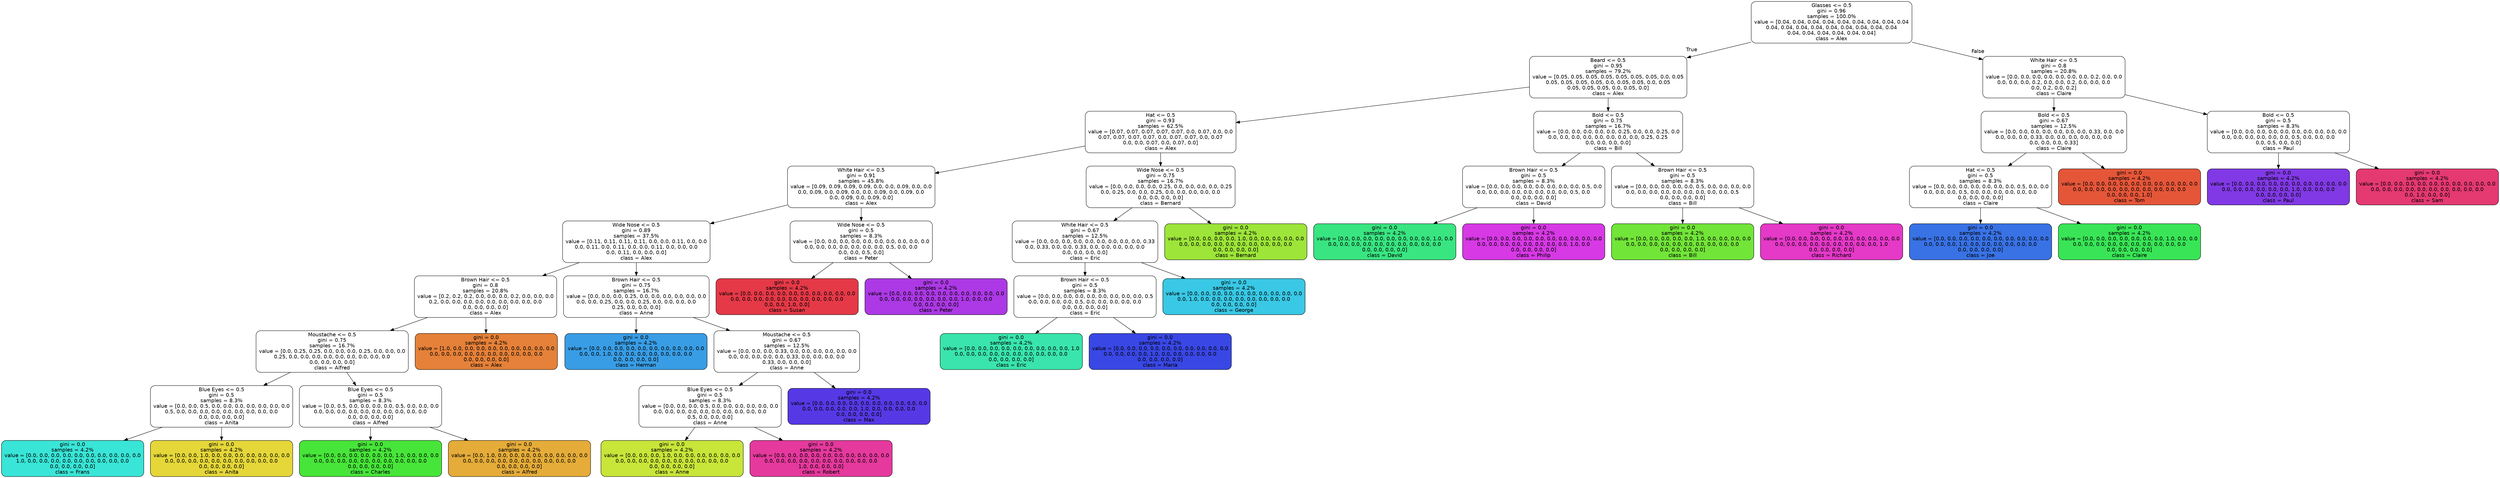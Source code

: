 digraph Tree {
node [shape=box, style="filled, rounded", color="black", fontname="helvetica"] ;
edge [fontname="helvetica"] ;
0 [label="Glasses <= 0.5\ngini = 0.96\nsamples = 100.0%\nvalue = [0.04, 0.04, 0.04, 0.04, 0.04, 0.04, 0.04, 0.04, 0.04\n0.04, 0.04, 0.04, 0.04, 0.04, 0.04, 0.04, 0.04, 0.04\n0.04, 0.04, 0.04, 0.04, 0.04, 0.04]\nclass = Alex", fillcolor="#ffffff"] ;
1 [label="Beard <= 0.5\ngini = 0.95\nsamples = 79.2%\nvalue = [0.05, 0.05, 0.05, 0.05, 0.05, 0.05, 0.05, 0.0, 0.05\n0.05, 0.05, 0.05, 0.05, 0.0, 0.05, 0.05, 0.0, 0.05\n0.05, 0.05, 0.05, 0.0, 0.05, 0.0]\nclass = Alex", fillcolor="#ffffff"] ;
0 -> 1 [labeldistance=2.5, labelangle=45, headlabel="True"] ;
2 [label="Hat <= 0.5\ngini = 0.93\nsamples = 62.5%\nvalue = [0.07, 0.07, 0.07, 0.07, 0.07, 0.0, 0.07, 0.0, 0.0\n0.07, 0.07, 0.07, 0.07, 0.0, 0.07, 0.07, 0.0, 0.07\n0.0, 0.0, 0.07, 0.0, 0.07, 0.0]\nclass = Alex", fillcolor="#ffffff"] ;
1 -> 2 ;
3 [label="White Hair <= 0.5\ngini = 0.91\nsamples = 45.8%\nvalue = [0.09, 0.09, 0.09, 0.09, 0.0, 0.0, 0.09, 0.0, 0.0\n0.0, 0.09, 0.0, 0.09, 0.0, 0.0, 0.09, 0.0, 0.09, 0.0\n0.0, 0.09, 0.0, 0.09, 0.0]\nclass = Alex", fillcolor="#ffffff"] ;
2 -> 3 ;
4 [label="Wide Nose <= 0.5\ngini = 0.89\nsamples = 37.5%\nvalue = [0.11, 0.11, 0.11, 0.11, 0.0, 0.0, 0.11, 0.0, 0.0\n0.0, 0.11, 0.0, 0.11, 0.0, 0.0, 0.11, 0.0, 0.0, 0.0\n0.0, 0.11, 0.0, 0.0, 0.0]\nclass = Alex", fillcolor="#ffffff"] ;
3 -> 4 ;
5 [label="Brown Hair <= 0.5\ngini = 0.8\nsamples = 20.8%\nvalue = [0.2, 0.2, 0.2, 0.0, 0.0, 0.0, 0.2, 0.0, 0.0, 0.0\n0.2, 0.0, 0.0, 0.0, 0.0, 0.0, 0.0, 0.0, 0.0, 0.0\n0.0, 0.0, 0.0, 0.0]\nclass = Alex", fillcolor="#ffffff"] ;
4 -> 5 ;
6 [label="Moustache <= 0.5\ngini = 0.75\nsamples = 16.7%\nvalue = [0.0, 0.25, 0.25, 0.0, 0.0, 0.0, 0.25, 0.0, 0.0, 0.0\n0.25, 0.0, 0.0, 0.0, 0.0, 0.0, 0.0, 0.0, 0.0, 0.0\n0.0, 0.0, 0.0, 0.0]\nclass = Alfred", fillcolor="#ffffff"] ;
5 -> 6 ;
7 [label="Blue Eyes <= 0.5\ngini = 0.5\nsamples = 8.3%\nvalue = [0.0, 0.0, 0.5, 0.0, 0.0, 0.0, 0.0, 0.0, 0.0, 0.0\n0.5, 0.0, 0.0, 0.0, 0.0, 0.0, 0.0, 0.0, 0.0, 0.0\n0.0, 0.0, 0.0, 0.0]\nclass = Anita", fillcolor="#ffffff"] ;
6 -> 7 ;
8 [label="gini = 0.0\nsamples = 4.2%\nvalue = [0.0, 0.0, 0.0, 0.0, 0.0, 0.0, 0.0, 0.0, 0.0, 0.0\n1.0, 0.0, 0.0, 0.0, 0.0, 0.0, 0.0, 0.0, 0.0, 0.0\n0.0, 0.0, 0.0, 0.0]\nclass = Frans", fillcolor="#39e5d7"] ;
7 -> 8 ;
9 [label="gini = 0.0\nsamples = 4.2%\nvalue = [0.0, 0.0, 1.0, 0.0, 0.0, 0.0, 0.0, 0.0, 0.0, 0.0\n0.0, 0.0, 0.0, 0.0, 0.0, 0.0, 0.0, 0.0, 0.0, 0.0\n0.0, 0.0, 0.0, 0.0]\nclass = Anita", fillcolor="#e5d739"] ;
7 -> 9 ;
10 [label="Blue Eyes <= 0.5\ngini = 0.5\nsamples = 8.3%\nvalue = [0.0, 0.5, 0.0, 0.0, 0.0, 0.0, 0.5, 0.0, 0.0, 0.0\n0.0, 0.0, 0.0, 0.0, 0.0, 0.0, 0.0, 0.0, 0.0, 0.0\n0.0, 0.0, 0.0, 0.0]\nclass = Alfred", fillcolor="#ffffff"] ;
6 -> 10 ;
11 [label="gini = 0.0\nsamples = 4.2%\nvalue = [0.0, 0.0, 0.0, 0.0, 0.0, 0.0, 1.0, 0.0, 0.0, 0.0\n0.0, 0.0, 0.0, 0.0, 0.0, 0.0, 0.0, 0.0, 0.0, 0.0\n0.0, 0.0, 0.0, 0.0]\nclass = Charles", fillcolor="#47e539"] ;
10 -> 11 ;
12 [label="gini = 0.0\nsamples = 4.2%\nvalue = [0.0, 1.0, 0.0, 0.0, 0.0, 0.0, 0.0, 0.0, 0.0, 0.0\n0.0, 0.0, 0.0, 0.0, 0.0, 0.0, 0.0, 0.0, 0.0, 0.0\n0.0, 0.0, 0.0, 0.0]\nclass = Alfred", fillcolor="#e5ac39"] ;
10 -> 12 ;
13 [label="gini = 0.0\nsamples = 4.2%\nvalue = [1.0, 0.0, 0.0, 0.0, 0.0, 0.0, 0.0, 0.0, 0.0, 0.0\n0.0, 0.0, 0.0, 0.0, 0.0, 0.0, 0.0, 0.0, 0.0, 0.0\n0.0, 0.0, 0.0, 0.0]\nclass = Alex", fillcolor="#e58139"] ;
5 -> 13 ;
14 [label="Brown Hair <= 0.5\ngini = 0.75\nsamples = 16.7%\nvalue = [0.0, 0.0, 0.0, 0.25, 0.0, 0.0, 0.0, 0.0, 0.0, 0.0\n0.0, 0.0, 0.25, 0.0, 0.0, 0.25, 0.0, 0.0, 0.0, 0.0\n0.25, 0.0, 0.0, 0.0]\nclass = Anne", fillcolor="#ffffff"] ;
4 -> 14 ;
15 [label="gini = 0.0\nsamples = 4.2%\nvalue = [0.0, 0.0, 0.0, 0.0, 0.0, 0.0, 0.0, 0.0, 0.0, 0.0\n0.0, 0.0, 1.0, 0.0, 0.0, 0.0, 0.0, 0.0, 0.0, 0.0\n0.0, 0.0, 0.0, 0.0]\nclass = Herman", fillcolor="#399de5"] ;
14 -> 15 ;
16 [label="Moustache <= 0.5\ngini = 0.67\nsamples = 12.5%\nvalue = [0.0, 0.0, 0.0, 0.33, 0.0, 0.0, 0.0, 0.0, 0.0, 0.0\n0.0, 0.0, 0.0, 0.0, 0.0, 0.33, 0.0, 0.0, 0.0, 0.0\n0.33, 0.0, 0.0, 0.0]\nclass = Anne", fillcolor="#ffffff"] ;
14 -> 16 ;
17 [label="Blue Eyes <= 0.5\ngini = 0.5\nsamples = 8.3%\nvalue = [0.0, 0.0, 0.0, 0.5, 0.0, 0.0, 0.0, 0.0, 0.0, 0.0\n0.0, 0.0, 0.0, 0.0, 0.0, 0.0, 0.0, 0.0, 0.0, 0.0\n0.5, 0.0, 0.0, 0.0]\nclass = Anne", fillcolor="#ffffff"] ;
16 -> 17 ;
18 [label="gini = 0.0\nsamples = 4.2%\nvalue = [0.0, 0.0, 0.0, 1.0, 0.0, 0.0, 0.0, 0.0, 0.0, 0.0\n0.0, 0.0, 0.0, 0.0, 0.0, 0.0, 0.0, 0.0, 0.0, 0.0\n0.0, 0.0, 0.0, 0.0]\nclass = Anne", fillcolor="#c8e539"] ;
17 -> 18 ;
19 [label="gini = 0.0\nsamples = 4.2%\nvalue = [0.0, 0.0, 0.0, 0.0, 0.0, 0.0, 0.0, 0.0, 0.0, 0.0\n0.0, 0.0, 0.0, 0.0, 0.0, 0.0, 0.0, 0.0, 0.0, 0.0\n1.0, 0.0, 0.0, 0.0]\nclass = Robert", fillcolor="#e5399d"] ;
17 -> 19 ;
20 [label="gini = 0.0\nsamples = 4.2%\nvalue = [0.0, 0.0, 0.0, 0.0, 0.0, 0.0, 0.0, 0.0, 0.0, 0.0\n0.0, 0.0, 0.0, 0.0, 0.0, 1.0, 0.0, 0.0, 0.0, 0.0\n0.0, 0.0, 0.0, 0.0]\nclass = Max", fillcolor="#5639e5"] ;
16 -> 20 ;
21 [label="Wide Nose <= 0.5\ngini = 0.5\nsamples = 8.3%\nvalue = [0.0, 0.0, 0.0, 0.0, 0.0, 0.0, 0.0, 0.0, 0.0, 0.0\n0.0, 0.0, 0.0, 0.0, 0.0, 0.0, 0.0, 0.5, 0.0, 0.0\n0.0, 0.0, 0.5, 0.0]\nclass = Peter", fillcolor="#ffffff"] ;
3 -> 21 ;
22 [label="gini = 0.0\nsamples = 4.2%\nvalue = [0.0, 0.0, 0.0, 0.0, 0.0, 0.0, 0.0, 0.0, 0.0, 0.0\n0.0, 0.0, 0.0, 0.0, 0.0, 0.0, 0.0, 0.0, 0.0, 0.0\n0.0, 0.0, 1.0, 0.0]\nclass = Susan", fillcolor="#e53947"] ;
21 -> 22 ;
23 [label="gini = 0.0\nsamples = 4.2%\nvalue = [0.0, 0.0, 0.0, 0.0, 0.0, 0.0, 0.0, 0.0, 0.0, 0.0\n0.0, 0.0, 0.0, 0.0, 0.0, 0.0, 0.0, 1.0, 0.0, 0.0\n0.0, 0.0, 0.0, 0.0]\nclass = Peter", fillcolor="#ac39e5"] ;
21 -> 23 ;
24 [label="Wide Nose <= 0.5\ngini = 0.75\nsamples = 16.7%\nvalue = [0.0, 0.0, 0.0, 0.0, 0.25, 0.0, 0.0, 0.0, 0.0, 0.25\n0.0, 0.25, 0.0, 0.0, 0.25, 0.0, 0.0, 0.0, 0.0, 0.0\n0.0, 0.0, 0.0, 0.0]\nclass = Bernard", fillcolor="#ffffff"] ;
2 -> 24 ;
25 [label="White Hair <= 0.5\ngini = 0.67\nsamples = 12.5%\nvalue = [0.0, 0.0, 0.0, 0.0, 0.0, 0.0, 0.0, 0.0, 0.0, 0.33\n0.0, 0.33, 0.0, 0.0, 0.33, 0.0, 0.0, 0.0, 0.0, 0.0\n0.0, 0.0, 0.0, 0.0]\nclass = Eric", fillcolor="#ffffff"] ;
24 -> 25 ;
26 [label="Brown Hair <= 0.5\ngini = 0.5\nsamples = 8.3%\nvalue = [0.0, 0.0, 0.0, 0.0, 0.0, 0.0, 0.0, 0.0, 0.0, 0.5\n0.0, 0.0, 0.0, 0.0, 0.5, 0.0, 0.0, 0.0, 0.0, 0.0\n0.0, 0.0, 0.0, 0.0]\nclass = Eric", fillcolor="#ffffff"] ;
25 -> 26 ;
27 [label="gini = 0.0\nsamples = 4.2%\nvalue = [0.0, 0.0, 0.0, 0.0, 0.0, 0.0, 0.0, 0.0, 0.0, 1.0\n0.0, 0.0, 0.0, 0.0, 0.0, 0.0, 0.0, 0.0, 0.0, 0.0\n0.0, 0.0, 0.0, 0.0]\nclass = Eric", fillcolor="#39e5ac"] ;
26 -> 27 ;
28 [label="gini = 0.0\nsamples = 4.2%\nvalue = [0.0, 0.0, 0.0, 0.0, 0.0, 0.0, 0.0, 0.0, 0.0, 0.0\n0.0, 0.0, 0.0, 0.0, 1.0, 0.0, 0.0, 0.0, 0.0, 0.0\n0.0, 0.0, 0.0, 0.0]\nclass = Maria", fillcolor="#3947e5"] ;
26 -> 28 ;
29 [label="gini = 0.0\nsamples = 4.2%\nvalue = [0.0, 0.0, 0.0, 0.0, 0.0, 0.0, 0.0, 0.0, 0.0, 0.0\n0.0, 1.0, 0.0, 0.0, 0.0, 0.0, 0.0, 0.0, 0.0, 0.0\n0.0, 0.0, 0.0, 0.0]\nclass = George", fillcolor="#39c8e5"] ;
25 -> 29 ;
30 [label="gini = 0.0\nsamples = 4.2%\nvalue = [0.0, 0.0, 0.0, 0.0, 1.0, 0.0, 0.0, 0.0, 0.0, 0.0\n0.0, 0.0, 0.0, 0.0, 0.0, 0.0, 0.0, 0.0, 0.0, 0.0\n0.0, 0.0, 0.0, 0.0]\nclass = Bernard", fillcolor="#9de539"] ;
24 -> 30 ;
31 [label="Bold <= 0.5\ngini = 0.75\nsamples = 16.7%\nvalue = [0.0, 0.0, 0.0, 0.0, 0.0, 0.25, 0.0, 0.0, 0.25, 0.0\n0.0, 0.0, 0.0, 0.0, 0.0, 0.0, 0.0, 0.0, 0.25, 0.25\n0.0, 0.0, 0.0, 0.0]\nclass = Bill", fillcolor="#ffffff"] ;
1 -> 31 ;
32 [label="Brown Hair <= 0.5\ngini = 0.5\nsamples = 8.3%\nvalue = [0.0, 0.0, 0.0, 0.0, 0.0, 0.0, 0.0, 0.0, 0.5, 0.0\n0.0, 0.0, 0.0, 0.0, 0.0, 0.0, 0.0, 0.0, 0.5, 0.0\n0.0, 0.0, 0.0, 0.0]\nclass = David", fillcolor="#ffffff"] ;
31 -> 32 ;
33 [label="gini = 0.0\nsamples = 4.2%\nvalue = [0.0, 0.0, 0.0, 0.0, 0.0, 0.0, 0.0, 0.0, 1.0, 0.0\n0.0, 0.0, 0.0, 0.0, 0.0, 0.0, 0.0, 0.0, 0.0, 0.0\n0.0, 0.0, 0.0, 0.0]\nclass = David", fillcolor="#39e581"] ;
32 -> 33 ;
34 [label="gini = 0.0\nsamples = 4.2%\nvalue = [0.0, 0.0, 0.0, 0.0, 0.0, 0.0, 0.0, 0.0, 0.0, 0.0\n0.0, 0.0, 0.0, 0.0, 0.0, 0.0, 0.0, 0.0, 1.0, 0.0\n0.0, 0.0, 0.0, 0.0]\nclass = Philip", fillcolor="#d739e5"] ;
32 -> 34 ;
35 [label="Brown Hair <= 0.5\ngini = 0.5\nsamples = 8.3%\nvalue = [0.0, 0.0, 0.0, 0.0, 0.0, 0.5, 0.0, 0.0, 0.0, 0.0\n0.0, 0.0, 0.0, 0.0, 0.0, 0.0, 0.0, 0.0, 0.0, 0.5\n0.0, 0.0, 0.0, 0.0]\nclass = Bill", fillcolor="#ffffff"] ;
31 -> 35 ;
36 [label="gini = 0.0\nsamples = 4.2%\nvalue = [0.0, 0.0, 0.0, 0.0, 0.0, 1.0, 0.0, 0.0, 0.0, 0.0\n0.0, 0.0, 0.0, 0.0, 0.0, 0.0, 0.0, 0.0, 0.0, 0.0\n0.0, 0.0, 0.0, 0.0]\nclass = Bill", fillcolor="#72e539"] ;
35 -> 36 ;
37 [label="gini = 0.0\nsamples = 4.2%\nvalue = [0.0, 0.0, 0.0, 0.0, 0.0, 0.0, 0.0, 0.0, 0.0, 0.0\n0.0, 0.0, 0.0, 0.0, 0.0, 0.0, 0.0, 0.0, 0.0, 1.0\n0.0, 0.0, 0.0, 0.0]\nclass = Richard", fillcolor="#e539c8"] ;
35 -> 37 ;
38 [label="White Hair <= 0.5\ngini = 0.8\nsamples = 20.8%\nvalue = [0.0, 0.0, 0.0, 0.0, 0.0, 0.0, 0.0, 0.2, 0.0, 0.0\n0.0, 0.0, 0.0, 0.2, 0.0, 0.0, 0.2, 0.0, 0.0, 0.0\n0.0, 0.2, 0.0, 0.2]\nclass = Claire", fillcolor="#ffffff"] ;
0 -> 38 [labeldistance=2.5, labelangle=-45, headlabel="False"] ;
39 [label="Bold <= 0.5\ngini = 0.67\nsamples = 12.5%\nvalue = [0.0, 0.0, 0.0, 0.0, 0.0, 0.0, 0.0, 0.33, 0.0, 0.0\n0.0, 0.0, 0.0, 0.33, 0.0, 0.0, 0.0, 0.0, 0.0, 0.0\n0.0, 0.0, 0.0, 0.33]\nclass = Claire", fillcolor="#ffffff"] ;
38 -> 39 ;
40 [label="Hat <= 0.5\ngini = 0.5\nsamples = 8.3%\nvalue = [0.0, 0.0, 0.0, 0.0, 0.0, 0.0, 0.0, 0.5, 0.0, 0.0\n0.0, 0.0, 0.0, 0.5, 0.0, 0.0, 0.0, 0.0, 0.0, 0.0\n0.0, 0.0, 0.0, 0.0]\nclass = Claire", fillcolor="#ffffff"] ;
39 -> 40 ;
41 [label="gini = 0.0\nsamples = 4.2%\nvalue = [0.0, 0.0, 0.0, 0.0, 0.0, 0.0, 0.0, 0.0, 0.0, 0.0\n0.0, 0.0, 0.0, 1.0, 0.0, 0.0, 0.0, 0.0, 0.0, 0.0\n0.0, 0.0, 0.0, 0.0]\nclass = Joe", fillcolor="#3972e5"] ;
40 -> 41 ;
42 [label="gini = 0.0\nsamples = 4.2%\nvalue = [0.0, 0.0, 0.0, 0.0, 0.0, 0.0, 0.0, 1.0, 0.0, 0.0\n0.0, 0.0, 0.0, 0.0, 0.0, 0.0, 0.0, 0.0, 0.0, 0.0\n0.0, 0.0, 0.0, 0.0]\nclass = Claire", fillcolor="#39e556"] ;
40 -> 42 ;
43 [label="gini = 0.0\nsamples = 4.2%\nvalue = [0.0, 0.0, 0.0, 0.0, 0.0, 0.0, 0.0, 0.0, 0.0, 0.0\n0.0, 0.0, 0.0, 0.0, 0.0, 0.0, 0.0, 0.0, 0.0, 0.0\n0.0, 0.0, 0.0, 1.0]\nclass = Tom", fillcolor="#e55639"] ;
39 -> 43 ;
44 [label="Bold <= 0.5\ngini = 0.5\nsamples = 8.3%\nvalue = [0.0, 0.0, 0.0, 0.0, 0.0, 0.0, 0.0, 0.0, 0.0, 0.0\n0.0, 0.0, 0.0, 0.0, 0.0, 0.0, 0.5, 0.0, 0.0, 0.0\n0.0, 0.5, 0.0, 0.0]\nclass = Paul", fillcolor="#ffffff"] ;
38 -> 44 ;
45 [label="gini = 0.0\nsamples = 4.2%\nvalue = [0.0, 0.0, 0.0, 0.0, 0.0, 0.0, 0.0, 0.0, 0.0, 0.0\n0.0, 0.0, 0.0, 0.0, 0.0, 0.0, 1.0, 0.0, 0.0, 0.0\n0.0, 0.0, 0.0, 0.0]\nclass = Paul", fillcolor="#8139e5"] ;
44 -> 45 ;
46 [label="gini = 0.0\nsamples = 4.2%\nvalue = [0.0, 0.0, 0.0, 0.0, 0.0, 0.0, 0.0, 0.0, 0.0, 0.0\n0.0, 0.0, 0.0, 0.0, 0.0, 0.0, 0.0, 0.0, 0.0, 0.0\n0.0, 1.0, 0.0, 0.0]\nclass = Sam", fillcolor="#e53972"] ;
44 -> 46 ;
}